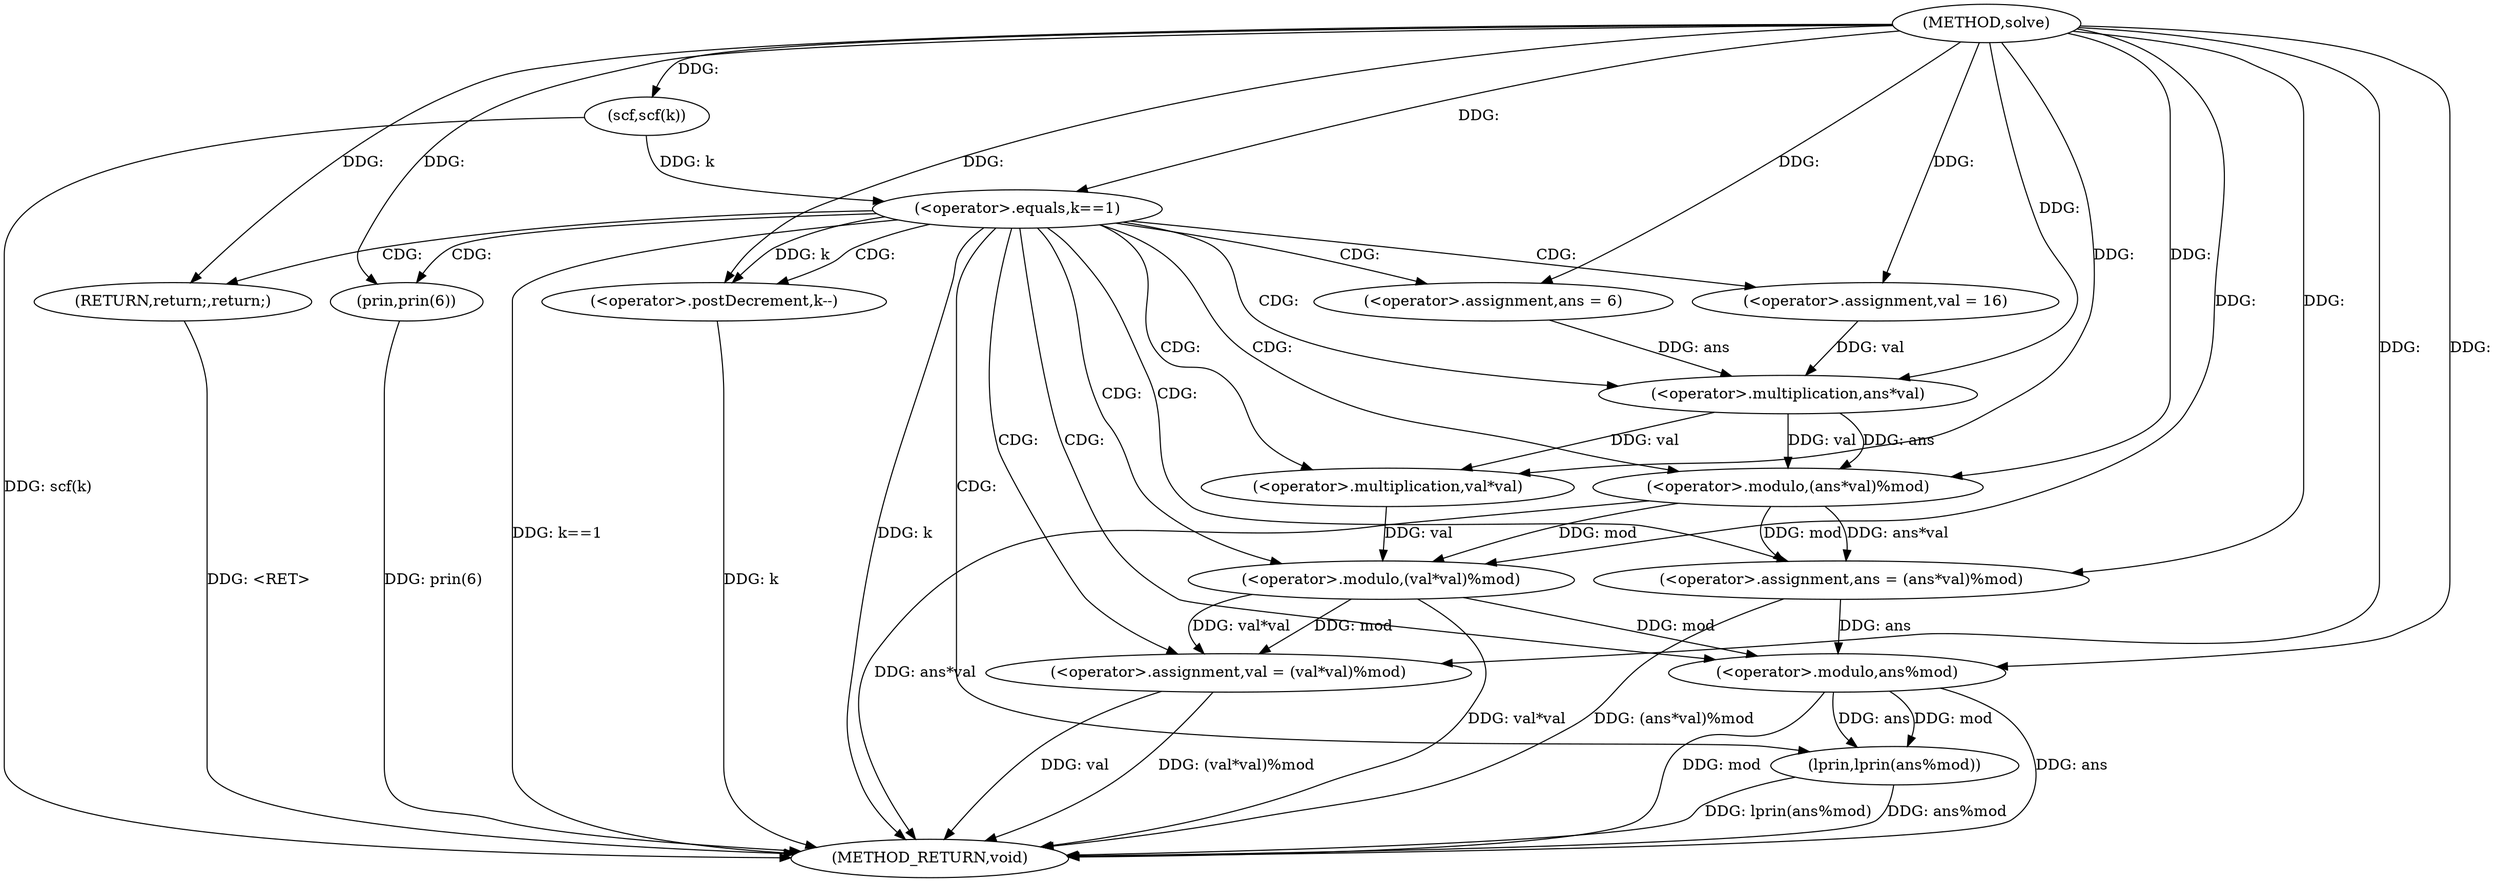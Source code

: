 digraph "solve" {  
"1000142" [label = "(METHOD,solve)" ]
"1000184" [label = "(METHOD_RETURN,void)" ]
"1000145" [label = "(scf,scf(k))" ]
"1000156" [label = "(<operator>.assignment,ans = 6)" ]
"1000159" [label = "(<operator>.postDecrement,k--)" ]
"1000162" [label = "(<operator>.assignment,val = 16)" ]
"1000180" [label = "(lprin,lprin(ans%mod))" ]
"1000148" [label = "(<operator>.equals,k==1)" ]
"1000166" [label = "(<operator>.assignment,ans = (ans*val)%mod)" ]
"1000173" [label = "(<operator>.assignment,val = (val*val)%mod)" ]
"1000152" [label = "(prin,prin(6))" ]
"1000154" [label = "(RETURN,return;,return;)" ]
"1000181" [label = "(<operator>.modulo,ans%mod)" ]
"1000168" [label = "(<operator>.modulo,(ans*val)%mod)" ]
"1000175" [label = "(<operator>.modulo,(val*val)%mod)" ]
"1000169" [label = "(<operator>.multiplication,ans*val)" ]
"1000176" [label = "(<operator>.multiplication,val*val)" ]
  "1000145" -> "1000184"  [ label = "DDG: scf(k)"] 
  "1000148" -> "1000184"  [ label = "DDG: k"] 
  "1000148" -> "1000184"  [ label = "DDG: k==1"] 
  "1000159" -> "1000184"  [ label = "DDG: k"] 
  "1000168" -> "1000184"  [ label = "DDG: ans*val"] 
  "1000166" -> "1000184"  [ label = "DDG: (ans*val)%mod"] 
  "1000173" -> "1000184"  [ label = "DDG: val"] 
  "1000175" -> "1000184"  [ label = "DDG: val*val"] 
  "1000173" -> "1000184"  [ label = "DDG: (val*val)%mod"] 
  "1000181" -> "1000184"  [ label = "DDG: ans"] 
  "1000181" -> "1000184"  [ label = "DDG: mod"] 
  "1000180" -> "1000184"  [ label = "DDG: ans%mod"] 
  "1000180" -> "1000184"  [ label = "DDG: lprin(ans%mod)"] 
  "1000152" -> "1000184"  [ label = "DDG: prin(6)"] 
  "1000154" -> "1000184"  [ label = "DDG: <RET>"] 
  "1000142" -> "1000156"  [ label = "DDG: "] 
  "1000142" -> "1000162"  [ label = "DDG: "] 
  "1000142" -> "1000145"  [ label = "DDG: "] 
  "1000148" -> "1000159"  [ label = "DDG: k"] 
  "1000142" -> "1000159"  [ label = "DDG: "] 
  "1000168" -> "1000166"  [ label = "DDG: mod"] 
  "1000168" -> "1000166"  [ label = "DDG: ans*val"] 
  "1000175" -> "1000173"  [ label = "DDG: mod"] 
  "1000175" -> "1000173"  [ label = "DDG: val*val"] 
  "1000181" -> "1000180"  [ label = "DDG: ans"] 
  "1000181" -> "1000180"  [ label = "DDG: mod"] 
  "1000145" -> "1000148"  [ label = "DDG: k"] 
  "1000142" -> "1000148"  [ label = "DDG: "] 
  "1000142" -> "1000154"  [ label = "DDG: "] 
  "1000142" -> "1000166"  [ label = "DDG: "] 
  "1000142" -> "1000173"  [ label = "DDG: "] 
  "1000166" -> "1000181"  [ label = "DDG: ans"] 
  "1000142" -> "1000181"  [ label = "DDG: "] 
  "1000175" -> "1000181"  [ label = "DDG: mod"] 
  "1000142" -> "1000152"  [ label = "DDG: "] 
  "1000169" -> "1000168"  [ label = "DDG: ans"] 
  "1000169" -> "1000168"  [ label = "DDG: val"] 
  "1000142" -> "1000168"  [ label = "DDG: "] 
  "1000176" -> "1000175"  [ label = "DDG: val"] 
  "1000168" -> "1000175"  [ label = "DDG: mod"] 
  "1000142" -> "1000175"  [ label = "DDG: "] 
  "1000156" -> "1000169"  [ label = "DDG: ans"] 
  "1000142" -> "1000169"  [ label = "DDG: "] 
  "1000162" -> "1000169"  [ label = "DDG: val"] 
  "1000169" -> "1000176"  [ label = "DDG: val"] 
  "1000142" -> "1000176"  [ label = "DDG: "] 
  "1000148" -> "1000168"  [ label = "CDG: "] 
  "1000148" -> "1000159"  [ label = "CDG: "] 
  "1000148" -> "1000173"  [ label = "CDG: "] 
  "1000148" -> "1000175"  [ label = "CDG: "] 
  "1000148" -> "1000156"  [ label = "CDG: "] 
  "1000148" -> "1000154"  [ label = "CDG: "] 
  "1000148" -> "1000152"  [ label = "CDG: "] 
  "1000148" -> "1000166"  [ label = "CDG: "] 
  "1000148" -> "1000180"  [ label = "CDG: "] 
  "1000148" -> "1000176"  [ label = "CDG: "] 
  "1000148" -> "1000162"  [ label = "CDG: "] 
  "1000148" -> "1000169"  [ label = "CDG: "] 
  "1000148" -> "1000181"  [ label = "CDG: "] 
}
